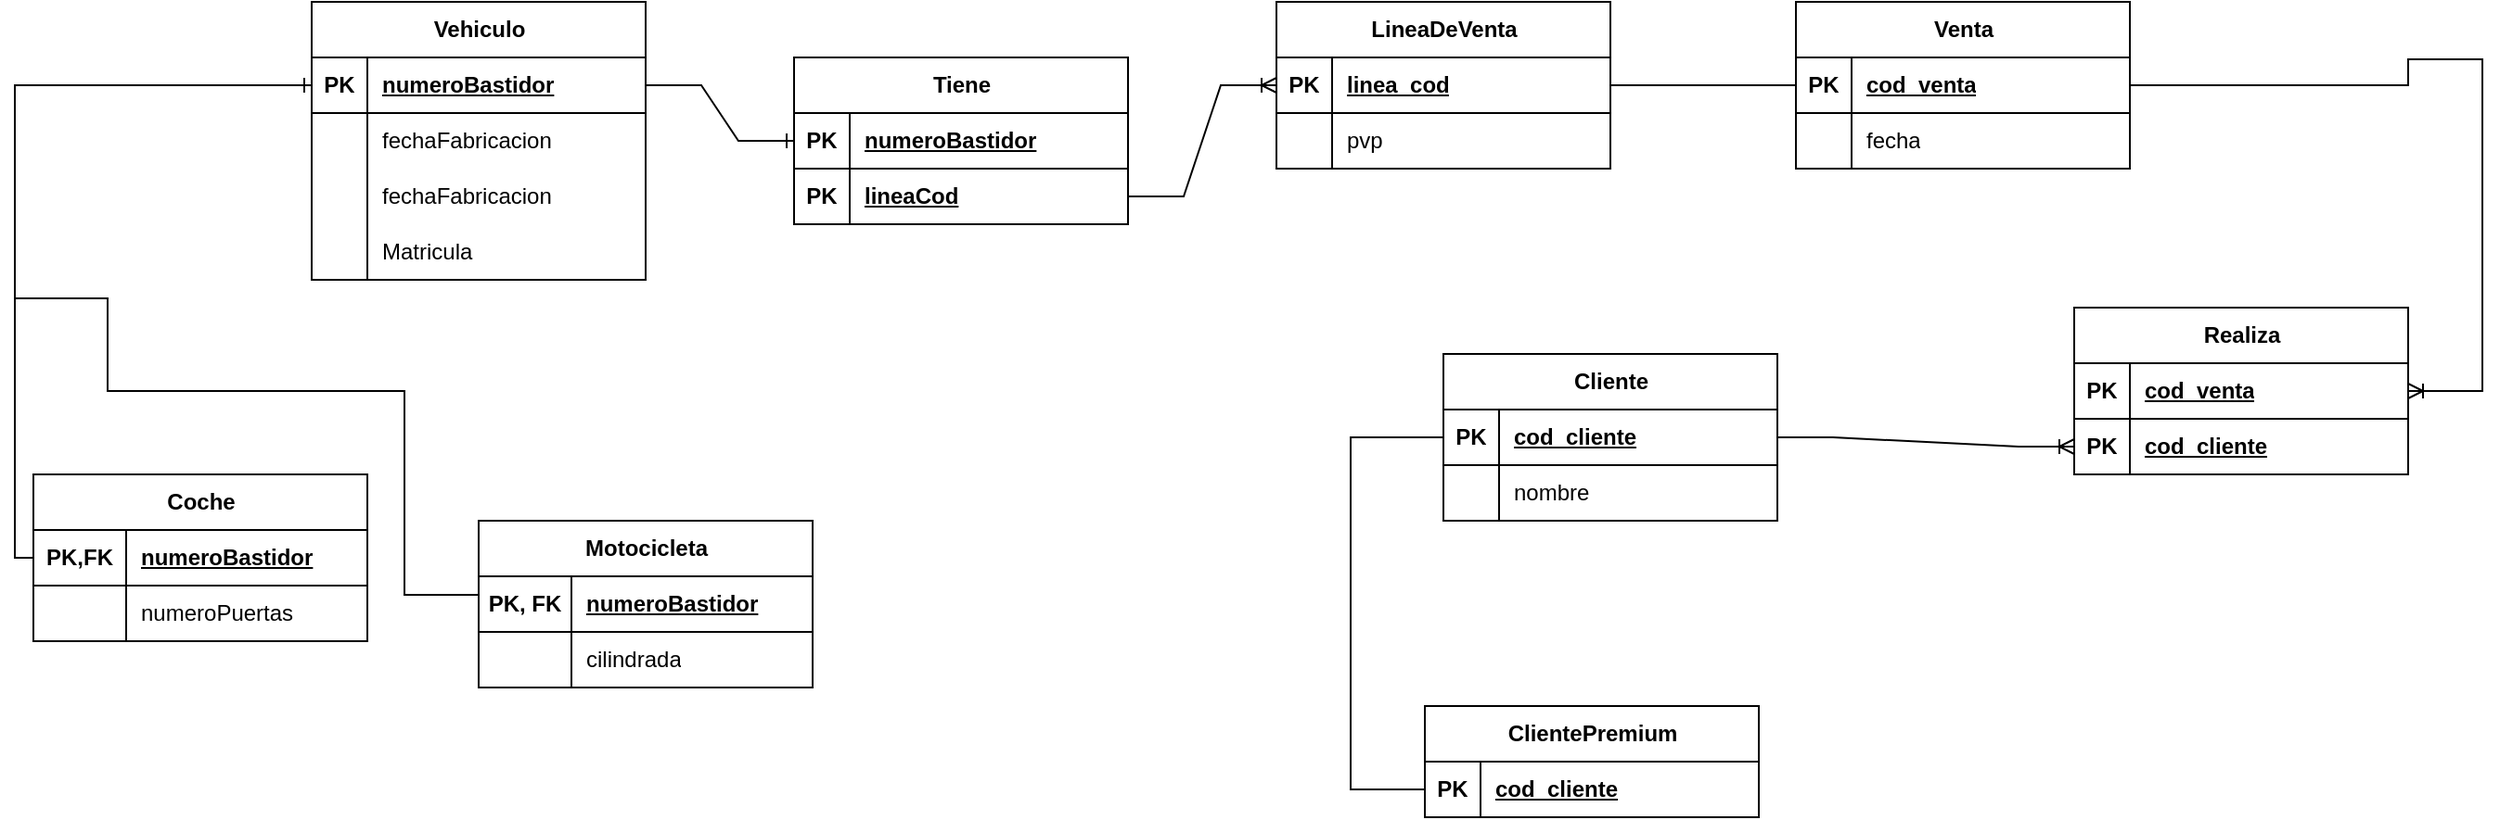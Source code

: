 <mxfile version="22.1.21" type="device">
  <diagram id="R2lEEEUBdFMjLlhIrx00" name="Page-1">
    <mxGraphModel dx="2284" dy="844" grid="1" gridSize="10" guides="1" tooltips="1" connect="1" arrows="1" fold="1" page="1" pageScale="1" pageWidth="850" pageHeight="1100" math="0" shadow="0" extFonts="Permanent Marker^https://fonts.googleapis.com/css?family=Permanent+Marker">
      <root>
        <mxCell id="0" />
        <mxCell id="1" parent="0" />
        <mxCell id="gld8KDTytuYv7XRMSMwb-1" value="Motocicleta" style="shape=table;startSize=30;container=1;collapsible=1;childLayout=tableLayout;fixedRows=1;rowLines=0;fontStyle=1;align=center;resizeLast=1;html=1;" vertex="1" parent="1">
          <mxGeometry x="40" y="530" width="180" height="90" as="geometry" />
        </mxCell>
        <mxCell id="gld8KDTytuYv7XRMSMwb-2" value="" style="shape=tableRow;horizontal=0;startSize=0;swimlaneHead=0;swimlaneBody=0;fillColor=none;collapsible=0;dropTarget=0;points=[[0,0.5],[1,0.5]];portConstraint=eastwest;top=0;left=0;right=0;bottom=1;" vertex="1" parent="gld8KDTytuYv7XRMSMwb-1">
          <mxGeometry y="30" width="180" height="30" as="geometry" />
        </mxCell>
        <mxCell id="gld8KDTytuYv7XRMSMwb-3" value="PK, FK" style="shape=partialRectangle;connectable=0;fillColor=none;top=0;left=0;bottom=0;right=0;fontStyle=1;overflow=hidden;whiteSpace=wrap;html=1;" vertex="1" parent="gld8KDTytuYv7XRMSMwb-2">
          <mxGeometry width="50" height="30" as="geometry">
            <mxRectangle width="50" height="30" as="alternateBounds" />
          </mxGeometry>
        </mxCell>
        <mxCell id="gld8KDTytuYv7XRMSMwb-4" value="numeroBastidor" style="shape=partialRectangle;connectable=0;fillColor=none;top=0;left=0;bottom=0;right=0;align=left;spacingLeft=6;fontStyle=5;overflow=hidden;whiteSpace=wrap;html=1;" vertex="1" parent="gld8KDTytuYv7XRMSMwb-2">
          <mxGeometry x="50" width="130" height="30" as="geometry">
            <mxRectangle width="130" height="30" as="alternateBounds" />
          </mxGeometry>
        </mxCell>
        <mxCell id="gld8KDTytuYv7XRMSMwb-5" value="" style="shape=tableRow;horizontal=0;startSize=0;swimlaneHead=0;swimlaneBody=0;fillColor=none;collapsible=0;dropTarget=0;points=[[0,0.5],[1,0.5]];portConstraint=eastwest;top=0;left=0;right=0;bottom=0;" vertex="1" parent="gld8KDTytuYv7XRMSMwb-1">
          <mxGeometry y="60" width="180" height="30" as="geometry" />
        </mxCell>
        <mxCell id="gld8KDTytuYv7XRMSMwb-6" value="" style="shape=partialRectangle;connectable=0;fillColor=none;top=0;left=0;bottom=0;right=0;editable=1;overflow=hidden;whiteSpace=wrap;html=1;" vertex="1" parent="gld8KDTytuYv7XRMSMwb-5">
          <mxGeometry width="50" height="30" as="geometry">
            <mxRectangle width="50" height="30" as="alternateBounds" />
          </mxGeometry>
        </mxCell>
        <mxCell id="gld8KDTytuYv7XRMSMwb-7" value="cilindrada" style="shape=partialRectangle;connectable=0;fillColor=none;top=0;left=0;bottom=0;right=0;align=left;spacingLeft=6;overflow=hidden;whiteSpace=wrap;html=1;" vertex="1" parent="gld8KDTytuYv7XRMSMwb-5">
          <mxGeometry x="50" width="130" height="30" as="geometry">
            <mxRectangle width="130" height="30" as="alternateBounds" />
          </mxGeometry>
        </mxCell>
        <mxCell id="gld8KDTytuYv7XRMSMwb-14" value="Coche" style="shape=table;startSize=30;container=1;collapsible=1;childLayout=tableLayout;fixedRows=1;rowLines=0;fontStyle=1;align=center;resizeLast=1;html=1;" vertex="1" parent="1">
          <mxGeometry x="-200" y="505" width="180" height="90" as="geometry" />
        </mxCell>
        <mxCell id="gld8KDTytuYv7XRMSMwb-15" value="" style="shape=tableRow;horizontal=0;startSize=0;swimlaneHead=0;swimlaneBody=0;fillColor=none;collapsible=0;dropTarget=0;points=[[0,0.5],[1,0.5]];portConstraint=eastwest;top=0;left=0;right=0;bottom=1;" vertex="1" parent="gld8KDTytuYv7XRMSMwb-14">
          <mxGeometry y="30" width="180" height="30" as="geometry" />
        </mxCell>
        <mxCell id="gld8KDTytuYv7XRMSMwb-16" value="PK,FK" style="shape=partialRectangle;connectable=0;fillColor=none;top=0;left=0;bottom=0;right=0;fontStyle=1;overflow=hidden;whiteSpace=wrap;html=1;" vertex="1" parent="gld8KDTytuYv7XRMSMwb-15">
          <mxGeometry width="50" height="30" as="geometry">
            <mxRectangle width="50" height="30" as="alternateBounds" />
          </mxGeometry>
        </mxCell>
        <mxCell id="gld8KDTytuYv7XRMSMwb-17" value="numeroBastidor" style="shape=partialRectangle;connectable=0;fillColor=none;top=0;left=0;bottom=0;right=0;align=left;spacingLeft=6;fontStyle=5;overflow=hidden;whiteSpace=wrap;html=1;" vertex="1" parent="gld8KDTytuYv7XRMSMwb-15">
          <mxGeometry x="50" width="130" height="30" as="geometry">
            <mxRectangle width="130" height="30" as="alternateBounds" />
          </mxGeometry>
        </mxCell>
        <mxCell id="gld8KDTytuYv7XRMSMwb-18" value="" style="shape=tableRow;horizontal=0;startSize=0;swimlaneHead=0;swimlaneBody=0;fillColor=none;collapsible=0;dropTarget=0;points=[[0,0.5],[1,0.5]];portConstraint=eastwest;top=0;left=0;right=0;bottom=0;" vertex="1" parent="gld8KDTytuYv7XRMSMwb-14">
          <mxGeometry y="60" width="180" height="30" as="geometry" />
        </mxCell>
        <mxCell id="gld8KDTytuYv7XRMSMwb-19" value="" style="shape=partialRectangle;connectable=0;fillColor=none;top=0;left=0;bottom=0;right=0;editable=1;overflow=hidden;whiteSpace=wrap;html=1;" vertex="1" parent="gld8KDTytuYv7XRMSMwb-18">
          <mxGeometry width="50" height="30" as="geometry">
            <mxRectangle width="50" height="30" as="alternateBounds" />
          </mxGeometry>
        </mxCell>
        <mxCell id="gld8KDTytuYv7XRMSMwb-20" value="numeroPuertas" style="shape=partialRectangle;connectable=0;fillColor=none;top=0;left=0;bottom=0;right=0;align=left;spacingLeft=6;overflow=hidden;whiteSpace=wrap;html=1;" vertex="1" parent="gld8KDTytuYv7XRMSMwb-18">
          <mxGeometry x="50" width="130" height="30" as="geometry">
            <mxRectangle width="130" height="30" as="alternateBounds" />
          </mxGeometry>
        </mxCell>
        <mxCell id="gld8KDTytuYv7XRMSMwb-27" value="Vehiculo" style="shape=table;startSize=30;container=1;collapsible=1;childLayout=tableLayout;fixedRows=1;rowLines=0;fontStyle=1;align=center;resizeLast=1;html=1;" vertex="1" parent="1">
          <mxGeometry x="-50" y="250" width="180" height="150" as="geometry" />
        </mxCell>
        <mxCell id="gld8KDTytuYv7XRMSMwb-28" value="" style="shape=tableRow;horizontal=0;startSize=0;swimlaneHead=0;swimlaneBody=0;fillColor=none;collapsible=0;dropTarget=0;points=[[0,0.5],[1,0.5]];portConstraint=eastwest;top=0;left=0;right=0;bottom=1;" vertex="1" parent="gld8KDTytuYv7XRMSMwb-27">
          <mxGeometry y="30" width="180" height="30" as="geometry" />
        </mxCell>
        <mxCell id="gld8KDTytuYv7XRMSMwb-29" value="PK" style="shape=partialRectangle;connectable=0;fillColor=none;top=0;left=0;bottom=0;right=0;fontStyle=1;overflow=hidden;whiteSpace=wrap;html=1;" vertex="1" parent="gld8KDTytuYv7XRMSMwb-28">
          <mxGeometry width="30" height="30" as="geometry">
            <mxRectangle width="30" height="30" as="alternateBounds" />
          </mxGeometry>
        </mxCell>
        <mxCell id="gld8KDTytuYv7XRMSMwb-30" value="numeroBastidor" style="shape=partialRectangle;connectable=0;fillColor=none;top=0;left=0;bottom=0;right=0;align=left;spacingLeft=6;fontStyle=5;overflow=hidden;whiteSpace=wrap;html=1;" vertex="1" parent="gld8KDTytuYv7XRMSMwb-28">
          <mxGeometry x="30" width="150" height="30" as="geometry">
            <mxRectangle width="150" height="30" as="alternateBounds" />
          </mxGeometry>
        </mxCell>
        <mxCell id="gld8KDTytuYv7XRMSMwb-31" value="" style="shape=tableRow;horizontal=0;startSize=0;swimlaneHead=0;swimlaneBody=0;fillColor=none;collapsible=0;dropTarget=0;points=[[0,0.5],[1,0.5]];portConstraint=eastwest;top=0;left=0;right=0;bottom=0;" vertex="1" parent="gld8KDTytuYv7XRMSMwb-27">
          <mxGeometry y="60" width="180" height="30" as="geometry" />
        </mxCell>
        <mxCell id="gld8KDTytuYv7XRMSMwb-32" value="" style="shape=partialRectangle;connectable=0;fillColor=none;top=0;left=0;bottom=0;right=0;editable=1;overflow=hidden;whiteSpace=wrap;html=1;" vertex="1" parent="gld8KDTytuYv7XRMSMwb-31">
          <mxGeometry width="30" height="30" as="geometry">
            <mxRectangle width="30" height="30" as="alternateBounds" />
          </mxGeometry>
        </mxCell>
        <mxCell id="gld8KDTytuYv7XRMSMwb-33" value="fechaFabricacion" style="shape=partialRectangle;connectable=0;fillColor=none;top=0;left=0;bottom=0;right=0;align=left;spacingLeft=6;overflow=hidden;whiteSpace=wrap;html=1;" vertex="1" parent="gld8KDTytuYv7XRMSMwb-31">
          <mxGeometry x="30" width="150" height="30" as="geometry">
            <mxRectangle width="150" height="30" as="alternateBounds" />
          </mxGeometry>
        </mxCell>
        <mxCell id="gld8KDTytuYv7XRMSMwb-40" value="" style="shape=tableRow;horizontal=0;startSize=0;swimlaneHead=0;swimlaneBody=0;fillColor=none;collapsible=0;dropTarget=0;points=[[0,0.5],[1,0.5]];portConstraint=eastwest;top=0;left=0;right=0;bottom=0;" vertex="1" parent="gld8KDTytuYv7XRMSMwb-27">
          <mxGeometry y="90" width="180" height="30" as="geometry" />
        </mxCell>
        <mxCell id="gld8KDTytuYv7XRMSMwb-41" value="" style="shape=partialRectangle;connectable=0;fillColor=none;top=0;left=0;bottom=0;right=0;editable=1;overflow=hidden;whiteSpace=wrap;html=1;" vertex="1" parent="gld8KDTytuYv7XRMSMwb-40">
          <mxGeometry width="30" height="30" as="geometry">
            <mxRectangle width="30" height="30" as="alternateBounds" />
          </mxGeometry>
        </mxCell>
        <mxCell id="gld8KDTytuYv7XRMSMwb-42" value="fechaFabricacion" style="shape=partialRectangle;connectable=0;fillColor=none;top=0;left=0;bottom=0;right=0;align=left;spacingLeft=6;overflow=hidden;whiteSpace=wrap;html=1;" vertex="1" parent="gld8KDTytuYv7XRMSMwb-40">
          <mxGeometry x="30" width="150" height="30" as="geometry">
            <mxRectangle width="150" height="30" as="alternateBounds" />
          </mxGeometry>
        </mxCell>
        <mxCell id="gld8KDTytuYv7XRMSMwb-34" value="" style="shape=tableRow;horizontal=0;startSize=0;swimlaneHead=0;swimlaneBody=0;fillColor=none;collapsible=0;dropTarget=0;points=[[0,0.5],[1,0.5]];portConstraint=eastwest;top=0;left=0;right=0;bottom=0;" vertex="1" parent="gld8KDTytuYv7XRMSMwb-27">
          <mxGeometry y="120" width="180" height="30" as="geometry" />
        </mxCell>
        <mxCell id="gld8KDTytuYv7XRMSMwb-35" value="" style="shape=partialRectangle;connectable=0;fillColor=none;top=0;left=0;bottom=0;right=0;editable=1;overflow=hidden;whiteSpace=wrap;html=1;" vertex="1" parent="gld8KDTytuYv7XRMSMwb-34">
          <mxGeometry width="30" height="30" as="geometry">
            <mxRectangle width="30" height="30" as="alternateBounds" />
          </mxGeometry>
        </mxCell>
        <mxCell id="gld8KDTytuYv7XRMSMwb-36" value="Matricula" style="shape=partialRectangle;connectable=0;fillColor=none;top=0;left=0;bottom=0;right=0;align=left;spacingLeft=6;overflow=hidden;whiteSpace=wrap;html=1;" vertex="1" parent="gld8KDTytuYv7XRMSMwb-34">
          <mxGeometry x="30" width="150" height="30" as="geometry">
            <mxRectangle width="150" height="30" as="alternateBounds" />
          </mxGeometry>
        </mxCell>
        <mxCell id="gld8KDTytuYv7XRMSMwb-44" value="Tiene" style="shape=table;startSize=30;container=1;collapsible=1;childLayout=tableLayout;fixedRows=1;rowLines=0;fontStyle=1;align=center;resizeLast=1;html=1;" vertex="1" parent="1">
          <mxGeometry x="210" y="280" width="180" height="90" as="geometry" />
        </mxCell>
        <mxCell id="gld8KDTytuYv7XRMSMwb-45" value="" style="shape=tableRow;horizontal=0;startSize=0;swimlaneHead=0;swimlaneBody=0;fillColor=none;collapsible=0;dropTarget=0;points=[[0,0.5],[1,0.5]];portConstraint=eastwest;top=0;left=0;right=0;bottom=1;" vertex="1" parent="gld8KDTytuYv7XRMSMwb-44">
          <mxGeometry y="30" width="180" height="30" as="geometry" />
        </mxCell>
        <mxCell id="gld8KDTytuYv7XRMSMwb-46" value="PK" style="shape=partialRectangle;connectable=0;fillColor=none;top=0;left=0;bottom=0;right=0;fontStyle=1;overflow=hidden;whiteSpace=wrap;html=1;" vertex="1" parent="gld8KDTytuYv7XRMSMwb-45">
          <mxGeometry width="30" height="30" as="geometry">
            <mxRectangle width="30" height="30" as="alternateBounds" />
          </mxGeometry>
        </mxCell>
        <mxCell id="gld8KDTytuYv7XRMSMwb-47" value="numeroBastidor" style="shape=partialRectangle;connectable=0;fillColor=none;top=0;left=0;bottom=0;right=0;align=left;spacingLeft=6;fontStyle=5;overflow=hidden;whiteSpace=wrap;html=1;" vertex="1" parent="gld8KDTytuYv7XRMSMwb-45">
          <mxGeometry x="30" width="150" height="30" as="geometry">
            <mxRectangle width="150" height="30" as="alternateBounds" />
          </mxGeometry>
        </mxCell>
        <mxCell id="gld8KDTytuYv7XRMSMwb-72" value="" style="shape=tableRow;horizontal=0;startSize=0;swimlaneHead=0;swimlaneBody=0;fillColor=none;collapsible=0;dropTarget=0;points=[[0,0.5],[1,0.5]];portConstraint=eastwest;top=0;left=0;right=0;bottom=1;" vertex="1" parent="gld8KDTytuYv7XRMSMwb-44">
          <mxGeometry y="60" width="180" height="30" as="geometry" />
        </mxCell>
        <mxCell id="gld8KDTytuYv7XRMSMwb-73" value="PK" style="shape=partialRectangle;connectable=0;fillColor=none;top=0;left=0;bottom=0;right=0;fontStyle=1;overflow=hidden;whiteSpace=wrap;html=1;" vertex="1" parent="gld8KDTytuYv7XRMSMwb-72">
          <mxGeometry width="30" height="30" as="geometry">
            <mxRectangle width="30" height="30" as="alternateBounds" />
          </mxGeometry>
        </mxCell>
        <mxCell id="gld8KDTytuYv7XRMSMwb-74" value="lineaCod" style="shape=partialRectangle;connectable=0;fillColor=none;top=0;left=0;bottom=0;right=0;align=left;spacingLeft=6;fontStyle=5;overflow=hidden;whiteSpace=wrap;html=1;" vertex="1" parent="gld8KDTytuYv7XRMSMwb-72">
          <mxGeometry x="30" width="150" height="30" as="geometry">
            <mxRectangle width="150" height="30" as="alternateBounds" />
          </mxGeometry>
        </mxCell>
        <mxCell id="gld8KDTytuYv7XRMSMwb-57" value="LineaDeVenta" style="shape=table;startSize=30;container=1;collapsible=1;childLayout=tableLayout;fixedRows=1;rowLines=0;fontStyle=1;align=center;resizeLast=1;html=1;" vertex="1" parent="1">
          <mxGeometry x="470" y="250" width="180" height="90" as="geometry" />
        </mxCell>
        <mxCell id="gld8KDTytuYv7XRMSMwb-58" value="" style="shape=tableRow;horizontal=0;startSize=0;swimlaneHead=0;swimlaneBody=0;fillColor=none;collapsible=0;dropTarget=0;points=[[0,0.5],[1,0.5]];portConstraint=eastwest;top=0;left=0;right=0;bottom=1;" vertex="1" parent="gld8KDTytuYv7XRMSMwb-57">
          <mxGeometry y="30" width="180" height="30" as="geometry" />
        </mxCell>
        <mxCell id="gld8KDTytuYv7XRMSMwb-59" value="PK" style="shape=partialRectangle;connectable=0;fillColor=none;top=0;left=0;bottom=0;right=0;fontStyle=1;overflow=hidden;whiteSpace=wrap;html=1;" vertex="1" parent="gld8KDTytuYv7XRMSMwb-58">
          <mxGeometry width="30" height="30" as="geometry">
            <mxRectangle width="30" height="30" as="alternateBounds" />
          </mxGeometry>
        </mxCell>
        <mxCell id="gld8KDTytuYv7XRMSMwb-60" value="linea_cod" style="shape=partialRectangle;connectable=0;fillColor=none;top=0;left=0;bottom=0;right=0;align=left;spacingLeft=6;fontStyle=5;overflow=hidden;whiteSpace=wrap;html=1;" vertex="1" parent="gld8KDTytuYv7XRMSMwb-58">
          <mxGeometry x="30" width="150" height="30" as="geometry">
            <mxRectangle width="150" height="30" as="alternateBounds" />
          </mxGeometry>
        </mxCell>
        <mxCell id="gld8KDTytuYv7XRMSMwb-61" value="" style="shape=tableRow;horizontal=0;startSize=0;swimlaneHead=0;swimlaneBody=0;fillColor=none;collapsible=0;dropTarget=0;points=[[0,0.5],[1,0.5]];portConstraint=eastwest;top=0;left=0;right=0;bottom=0;" vertex="1" parent="gld8KDTytuYv7XRMSMwb-57">
          <mxGeometry y="60" width="180" height="30" as="geometry" />
        </mxCell>
        <mxCell id="gld8KDTytuYv7XRMSMwb-62" value="" style="shape=partialRectangle;connectable=0;fillColor=none;top=0;left=0;bottom=0;right=0;editable=1;overflow=hidden;whiteSpace=wrap;html=1;" vertex="1" parent="gld8KDTytuYv7XRMSMwb-61">
          <mxGeometry width="30" height="30" as="geometry">
            <mxRectangle width="30" height="30" as="alternateBounds" />
          </mxGeometry>
        </mxCell>
        <mxCell id="gld8KDTytuYv7XRMSMwb-63" value="pvp" style="shape=partialRectangle;connectable=0;fillColor=none;top=0;left=0;bottom=0;right=0;align=left;spacingLeft=6;overflow=hidden;whiteSpace=wrap;html=1;" vertex="1" parent="gld8KDTytuYv7XRMSMwb-61">
          <mxGeometry x="30" width="150" height="30" as="geometry">
            <mxRectangle width="150" height="30" as="alternateBounds" />
          </mxGeometry>
        </mxCell>
        <mxCell id="gld8KDTytuYv7XRMSMwb-70" value="" style="edgeStyle=orthogonalEdgeStyle;fontSize=12;html=1;endArrow=ERone;endFill=1;rounded=0;" edge="1" parent="1" source="gld8KDTytuYv7XRMSMwb-2" target="gld8KDTytuYv7XRMSMwb-28">
          <mxGeometry width="100" height="100" relative="1" as="geometry">
            <mxPoint x="-30" y="570" as="sourcePoint" />
            <mxPoint x="-130" y="260" as="targetPoint" />
            <Array as="points">
              <mxPoint y="570" />
              <mxPoint y="460" />
              <mxPoint x="-160" y="460" />
              <mxPoint x="-160" y="410" />
              <mxPoint x="-210" y="410" />
              <mxPoint x="-210" y="295" />
            </Array>
          </mxGeometry>
        </mxCell>
        <mxCell id="gld8KDTytuYv7XRMSMwb-71" value="" style="edgeStyle=orthogonalEdgeStyle;fontSize=12;html=1;endArrow=ERone;endFill=1;rounded=0;exitX=0;exitY=0.5;exitDx=0;exitDy=0;" edge="1" parent="1" source="gld8KDTytuYv7XRMSMwb-15" target="gld8KDTytuYv7XRMSMwb-28">
          <mxGeometry width="100" height="100" relative="1" as="geometry">
            <mxPoint x="-230" y="420" as="sourcePoint" />
            <mxPoint x="-130" y="320" as="targetPoint" />
          </mxGeometry>
        </mxCell>
        <mxCell id="gld8KDTytuYv7XRMSMwb-75" value="" style="edgeStyle=entityRelationEdgeStyle;fontSize=12;html=1;endArrow=ERone;endFill=1;rounded=0;exitX=1;exitY=0.5;exitDx=0;exitDy=0;" edge="1" parent="1" source="gld8KDTytuYv7XRMSMwb-28" target="gld8KDTytuYv7XRMSMwb-45">
          <mxGeometry width="100" height="100" relative="1" as="geometry">
            <mxPoint x="180" y="380" as="sourcePoint" />
            <mxPoint x="280" y="280" as="targetPoint" />
          </mxGeometry>
        </mxCell>
        <mxCell id="gld8KDTytuYv7XRMSMwb-76" value="Venta" style="shape=table;startSize=30;container=1;collapsible=1;childLayout=tableLayout;fixedRows=1;rowLines=0;fontStyle=1;align=center;resizeLast=1;html=1;" vertex="1" parent="1">
          <mxGeometry x="750" y="250" width="180" height="90" as="geometry" />
        </mxCell>
        <mxCell id="gld8KDTytuYv7XRMSMwb-77" value="" style="shape=tableRow;horizontal=0;startSize=0;swimlaneHead=0;swimlaneBody=0;fillColor=none;collapsible=0;dropTarget=0;points=[[0,0.5],[1,0.5]];portConstraint=eastwest;top=0;left=0;right=0;bottom=1;" vertex="1" parent="gld8KDTytuYv7XRMSMwb-76">
          <mxGeometry y="30" width="180" height="30" as="geometry" />
        </mxCell>
        <mxCell id="gld8KDTytuYv7XRMSMwb-78" value="PK" style="shape=partialRectangle;connectable=0;fillColor=none;top=0;left=0;bottom=0;right=0;fontStyle=1;overflow=hidden;whiteSpace=wrap;html=1;" vertex="1" parent="gld8KDTytuYv7XRMSMwb-77">
          <mxGeometry width="30" height="30" as="geometry">
            <mxRectangle width="30" height="30" as="alternateBounds" />
          </mxGeometry>
        </mxCell>
        <mxCell id="gld8KDTytuYv7XRMSMwb-79" value="cod_venta" style="shape=partialRectangle;connectable=0;fillColor=none;top=0;left=0;bottom=0;right=0;align=left;spacingLeft=6;fontStyle=5;overflow=hidden;whiteSpace=wrap;html=1;" vertex="1" parent="gld8KDTytuYv7XRMSMwb-77">
          <mxGeometry x="30" width="150" height="30" as="geometry">
            <mxRectangle width="150" height="30" as="alternateBounds" />
          </mxGeometry>
        </mxCell>
        <mxCell id="gld8KDTytuYv7XRMSMwb-80" value="" style="shape=tableRow;horizontal=0;startSize=0;swimlaneHead=0;swimlaneBody=0;fillColor=none;collapsible=0;dropTarget=0;points=[[0,0.5],[1,0.5]];portConstraint=eastwest;top=0;left=0;right=0;bottom=0;" vertex="1" parent="gld8KDTytuYv7XRMSMwb-76">
          <mxGeometry y="60" width="180" height="30" as="geometry" />
        </mxCell>
        <mxCell id="gld8KDTytuYv7XRMSMwb-81" value="" style="shape=partialRectangle;connectable=0;fillColor=none;top=0;left=0;bottom=0;right=0;editable=1;overflow=hidden;whiteSpace=wrap;html=1;" vertex="1" parent="gld8KDTytuYv7XRMSMwb-80">
          <mxGeometry width="30" height="30" as="geometry">
            <mxRectangle width="30" height="30" as="alternateBounds" />
          </mxGeometry>
        </mxCell>
        <mxCell id="gld8KDTytuYv7XRMSMwb-82" value="fecha" style="shape=partialRectangle;connectable=0;fillColor=none;top=0;left=0;bottom=0;right=0;align=left;spacingLeft=6;overflow=hidden;whiteSpace=wrap;html=1;" vertex="1" parent="gld8KDTytuYv7XRMSMwb-80">
          <mxGeometry x="30" width="150" height="30" as="geometry">
            <mxRectangle width="150" height="30" as="alternateBounds" />
          </mxGeometry>
        </mxCell>
        <mxCell id="gld8KDTytuYv7XRMSMwb-89" value="Cliente" style="shape=table;startSize=30;container=1;collapsible=1;childLayout=tableLayout;fixedRows=1;rowLines=0;fontStyle=1;align=center;resizeLast=1;html=1;" vertex="1" parent="1">
          <mxGeometry x="560" y="440" width="180" height="90" as="geometry" />
        </mxCell>
        <mxCell id="gld8KDTytuYv7XRMSMwb-90" value="" style="shape=tableRow;horizontal=0;startSize=0;swimlaneHead=0;swimlaneBody=0;fillColor=none;collapsible=0;dropTarget=0;points=[[0,0.5],[1,0.5]];portConstraint=eastwest;top=0;left=0;right=0;bottom=1;" vertex="1" parent="gld8KDTytuYv7XRMSMwb-89">
          <mxGeometry y="30" width="180" height="30" as="geometry" />
        </mxCell>
        <mxCell id="gld8KDTytuYv7XRMSMwb-91" value="PK" style="shape=partialRectangle;connectable=0;fillColor=none;top=0;left=0;bottom=0;right=0;fontStyle=1;overflow=hidden;whiteSpace=wrap;html=1;" vertex="1" parent="gld8KDTytuYv7XRMSMwb-90">
          <mxGeometry width="30" height="30" as="geometry">
            <mxRectangle width="30" height="30" as="alternateBounds" />
          </mxGeometry>
        </mxCell>
        <mxCell id="gld8KDTytuYv7XRMSMwb-92" value="cod_cliente" style="shape=partialRectangle;connectable=0;fillColor=none;top=0;left=0;bottom=0;right=0;align=left;spacingLeft=6;fontStyle=5;overflow=hidden;whiteSpace=wrap;html=1;" vertex="1" parent="gld8KDTytuYv7XRMSMwb-90">
          <mxGeometry x="30" width="150" height="30" as="geometry">
            <mxRectangle width="150" height="30" as="alternateBounds" />
          </mxGeometry>
        </mxCell>
        <mxCell id="gld8KDTytuYv7XRMSMwb-93" value="" style="shape=tableRow;horizontal=0;startSize=0;swimlaneHead=0;swimlaneBody=0;fillColor=none;collapsible=0;dropTarget=0;points=[[0,0.5],[1,0.5]];portConstraint=eastwest;top=0;left=0;right=0;bottom=0;" vertex="1" parent="gld8KDTytuYv7XRMSMwb-89">
          <mxGeometry y="60" width="180" height="30" as="geometry" />
        </mxCell>
        <mxCell id="gld8KDTytuYv7XRMSMwb-94" value="" style="shape=partialRectangle;connectable=0;fillColor=none;top=0;left=0;bottom=0;right=0;editable=1;overflow=hidden;whiteSpace=wrap;html=1;" vertex="1" parent="gld8KDTytuYv7XRMSMwb-93">
          <mxGeometry width="30" height="30" as="geometry">
            <mxRectangle width="30" height="30" as="alternateBounds" />
          </mxGeometry>
        </mxCell>
        <mxCell id="gld8KDTytuYv7XRMSMwb-95" value="nombre" style="shape=partialRectangle;connectable=0;fillColor=none;top=0;left=0;bottom=0;right=0;align=left;spacingLeft=6;overflow=hidden;whiteSpace=wrap;html=1;" vertex="1" parent="gld8KDTytuYv7XRMSMwb-93">
          <mxGeometry x="30" width="150" height="30" as="geometry">
            <mxRectangle width="150" height="30" as="alternateBounds" />
          </mxGeometry>
        </mxCell>
        <mxCell id="gld8KDTytuYv7XRMSMwb-102" value="ClientePremium" style="shape=table;startSize=30;container=1;collapsible=1;childLayout=tableLayout;fixedRows=1;rowLines=0;fontStyle=1;align=center;resizeLast=1;html=1;" vertex="1" parent="1">
          <mxGeometry x="550" y="630" width="180" height="60" as="geometry" />
        </mxCell>
        <mxCell id="gld8KDTytuYv7XRMSMwb-103" value="" style="shape=tableRow;horizontal=0;startSize=0;swimlaneHead=0;swimlaneBody=0;fillColor=none;collapsible=0;dropTarget=0;points=[[0,0.5],[1,0.5]];portConstraint=eastwest;top=0;left=0;right=0;bottom=1;" vertex="1" parent="gld8KDTytuYv7XRMSMwb-102">
          <mxGeometry y="30" width="180" height="30" as="geometry" />
        </mxCell>
        <mxCell id="gld8KDTytuYv7XRMSMwb-104" value="PK" style="shape=partialRectangle;connectable=0;fillColor=none;top=0;left=0;bottom=0;right=0;fontStyle=1;overflow=hidden;whiteSpace=wrap;html=1;" vertex="1" parent="gld8KDTytuYv7XRMSMwb-103">
          <mxGeometry width="30" height="30" as="geometry">
            <mxRectangle width="30" height="30" as="alternateBounds" />
          </mxGeometry>
        </mxCell>
        <mxCell id="gld8KDTytuYv7XRMSMwb-105" value="cod_cliente" style="shape=partialRectangle;connectable=0;fillColor=none;top=0;left=0;bottom=0;right=0;align=left;spacingLeft=6;fontStyle=5;overflow=hidden;whiteSpace=wrap;html=1;" vertex="1" parent="gld8KDTytuYv7XRMSMwb-103">
          <mxGeometry x="30" width="150" height="30" as="geometry">
            <mxRectangle width="150" height="30" as="alternateBounds" />
          </mxGeometry>
        </mxCell>
        <mxCell id="gld8KDTytuYv7XRMSMwb-115" value="" style="edgeStyle=entityRelationEdgeStyle;fontSize=12;html=1;endArrow=ERoneToMany;rounded=0;" edge="1" parent="1" source="gld8KDTytuYv7XRMSMwb-72" target="gld8KDTytuYv7XRMSMwb-58">
          <mxGeometry width="100" height="100" relative="1" as="geometry">
            <mxPoint x="400" y="380" as="sourcePoint" />
            <mxPoint x="500" y="280" as="targetPoint" />
          </mxGeometry>
        </mxCell>
        <mxCell id="gld8KDTytuYv7XRMSMwb-116" value="" style="endArrow=none;html=1;rounded=0;" edge="1" parent="1" source="gld8KDTytuYv7XRMSMwb-58" target="gld8KDTytuYv7XRMSMwb-77">
          <mxGeometry relative="1" as="geometry">
            <mxPoint x="530" y="410" as="sourcePoint" />
            <mxPoint x="690" y="410" as="targetPoint" />
          </mxGeometry>
        </mxCell>
        <mxCell id="gld8KDTytuYv7XRMSMwb-117" value="" style="endArrow=none;html=1;rounded=0;edgeStyle=orthogonalEdgeStyle;" edge="1" parent="1" source="gld8KDTytuYv7XRMSMwb-90" target="gld8KDTytuYv7XRMSMwb-103">
          <mxGeometry relative="1" as="geometry">
            <mxPoint x="360" y="565" as="sourcePoint" />
            <mxPoint x="520" y="565" as="targetPoint" />
            <Array as="points">
              <mxPoint x="510" y="485" />
              <mxPoint x="510" y="675" />
            </Array>
          </mxGeometry>
        </mxCell>
        <mxCell id="gld8KDTytuYv7XRMSMwb-120" value="Realiza" style="shape=table;startSize=30;container=1;collapsible=1;childLayout=tableLayout;fixedRows=1;rowLines=0;fontStyle=1;align=center;resizeLast=1;html=1;" vertex="1" parent="1">
          <mxGeometry x="900" y="415" width="180" height="90" as="geometry" />
        </mxCell>
        <mxCell id="gld8KDTytuYv7XRMSMwb-121" value="" style="shape=tableRow;horizontal=0;startSize=0;swimlaneHead=0;swimlaneBody=0;fillColor=none;collapsible=0;dropTarget=0;points=[[0,0.5],[1,0.5]];portConstraint=eastwest;top=0;left=0;right=0;bottom=1;" vertex="1" parent="gld8KDTytuYv7XRMSMwb-120">
          <mxGeometry y="30" width="180" height="30" as="geometry" />
        </mxCell>
        <mxCell id="gld8KDTytuYv7XRMSMwb-122" value="PK" style="shape=partialRectangle;connectable=0;fillColor=none;top=0;left=0;bottom=0;right=0;fontStyle=1;overflow=hidden;whiteSpace=wrap;html=1;" vertex="1" parent="gld8KDTytuYv7XRMSMwb-121">
          <mxGeometry width="30" height="30" as="geometry">
            <mxRectangle width="30" height="30" as="alternateBounds" />
          </mxGeometry>
        </mxCell>
        <mxCell id="gld8KDTytuYv7XRMSMwb-123" value="cod_venta" style="shape=partialRectangle;connectable=0;fillColor=none;top=0;left=0;bottom=0;right=0;align=left;spacingLeft=6;fontStyle=5;overflow=hidden;whiteSpace=wrap;html=1;" vertex="1" parent="gld8KDTytuYv7XRMSMwb-121">
          <mxGeometry x="30" width="150" height="30" as="geometry">
            <mxRectangle width="150" height="30" as="alternateBounds" />
          </mxGeometry>
        </mxCell>
        <mxCell id="gld8KDTytuYv7XRMSMwb-134" value="" style="shape=tableRow;horizontal=0;startSize=0;swimlaneHead=0;swimlaneBody=0;fillColor=none;collapsible=0;dropTarget=0;points=[[0,0.5],[1,0.5]];portConstraint=eastwest;top=0;left=0;right=0;bottom=1;" vertex="1" parent="gld8KDTytuYv7XRMSMwb-120">
          <mxGeometry y="60" width="180" height="30" as="geometry" />
        </mxCell>
        <mxCell id="gld8KDTytuYv7XRMSMwb-135" value="PK" style="shape=partialRectangle;connectable=0;fillColor=none;top=0;left=0;bottom=0;right=0;fontStyle=1;overflow=hidden;whiteSpace=wrap;html=1;" vertex="1" parent="gld8KDTytuYv7XRMSMwb-134">
          <mxGeometry width="30" height="30" as="geometry">
            <mxRectangle width="30" height="30" as="alternateBounds" />
          </mxGeometry>
        </mxCell>
        <mxCell id="gld8KDTytuYv7XRMSMwb-136" value="cod_cliente" style="shape=partialRectangle;connectable=0;fillColor=none;top=0;left=0;bottom=0;right=0;align=left;spacingLeft=6;fontStyle=5;overflow=hidden;whiteSpace=wrap;html=1;" vertex="1" parent="gld8KDTytuYv7XRMSMwb-134">
          <mxGeometry x="30" width="150" height="30" as="geometry">
            <mxRectangle width="150" height="30" as="alternateBounds" />
          </mxGeometry>
        </mxCell>
        <mxCell id="gld8KDTytuYv7XRMSMwb-137" value="" style="edgeStyle=orthogonalEdgeStyle;fontSize=12;html=1;endArrow=ERoneToMany;rounded=0;" edge="1" parent="1" source="gld8KDTytuYv7XRMSMwb-77" target="gld8KDTytuYv7XRMSMwb-121">
          <mxGeometry width="100" height="100" relative="1" as="geometry">
            <mxPoint x="970" y="280" as="sourcePoint" />
            <mxPoint x="1100" y="280" as="targetPoint" />
            <Array as="points">
              <mxPoint x="1080" y="295" />
              <mxPoint x="1080" y="281" />
              <mxPoint x="1120" y="281" />
              <mxPoint x="1120" y="460" />
            </Array>
          </mxGeometry>
        </mxCell>
        <mxCell id="gld8KDTytuYv7XRMSMwb-138" value="" style="edgeStyle=entityRelationEdgeStyle;fontSize=12;html=1;endArrow=ERoneToMany;rounded=0;" edge="1" parent="1" source="gld8KDTytuYv7XRMSMwb-90" target="gld8KDTytuYv7XRMSMwb-134">
          <mxGeometry width="100" height="100" relative="1" as="geometry">
            <mxPoint x="760" y="560" as="sourcePoint" />
            <mxPoint x="860" y="460" as="targetPoint" />
          </mxGeometry>
        </mxCell>
      </root>
    </mxGraphModel>
  </diagram>
</mxfile>
